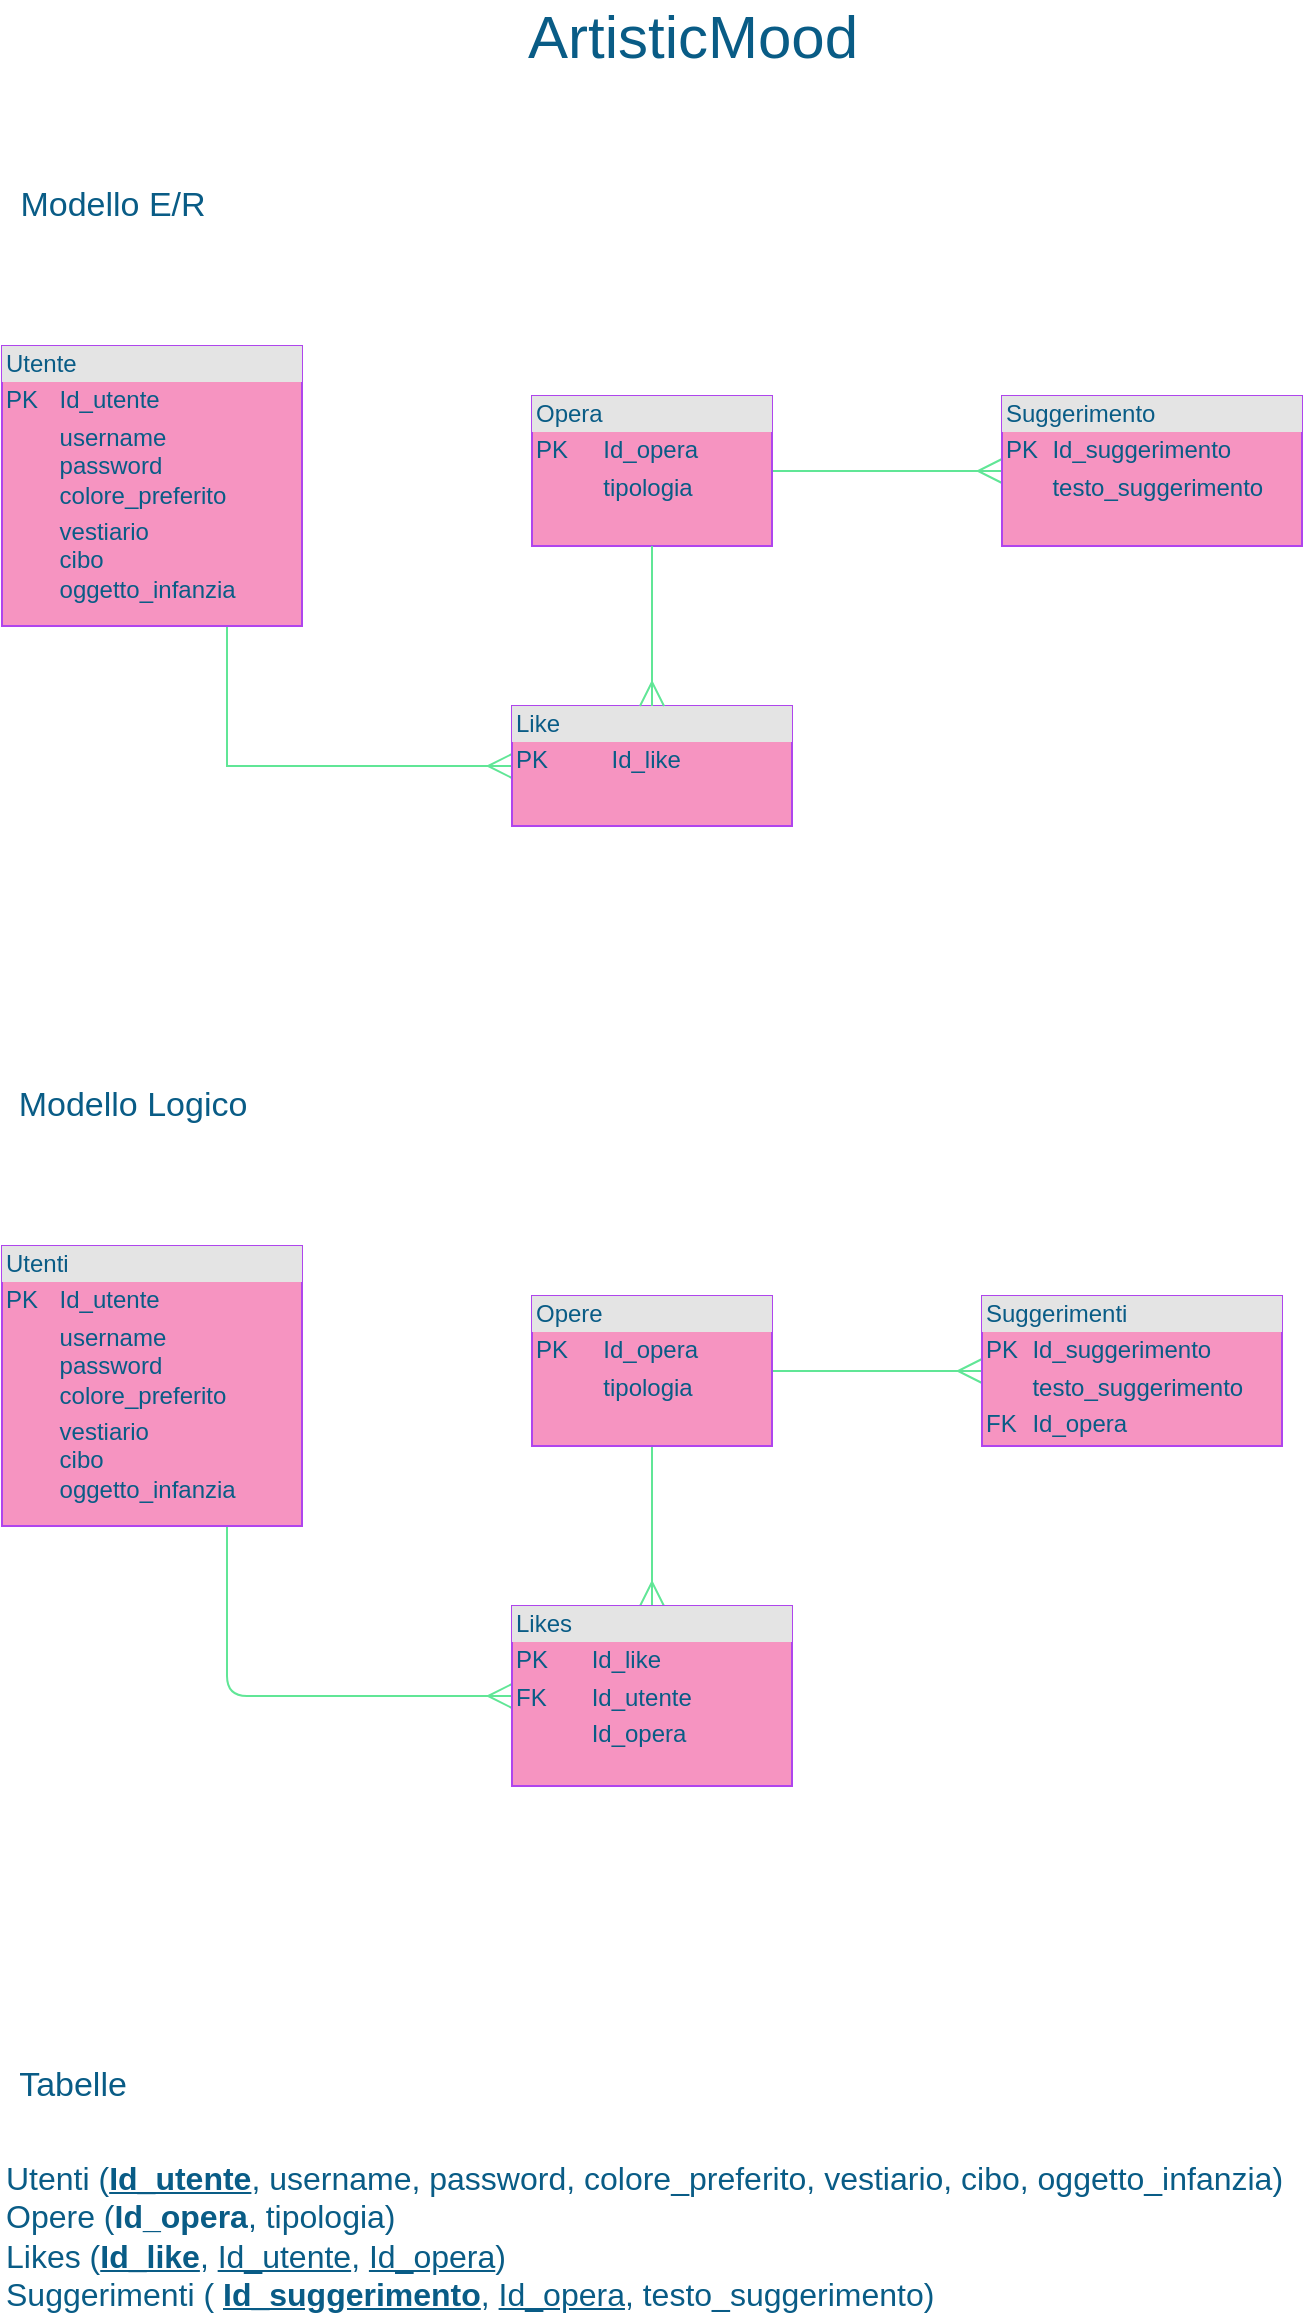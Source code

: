 <mxfile version="14.6.11" type="github">
  <diagram id="YEk6cOGVzoyI47wU4SEu" name="Page-1">
    <mxGraphModel dx="868" dy="1651" grid="1" gridSize="10" guides="1" tooltips="1" connect="1" arrows="1" fold="1" page="1" pageScale="1" pageWidth="827" pageHeight="1169" math="0" shadow="0">
      <root>
        <mxCell id="0" />
        <mxCell id="1" parent="0" />
        <mxCell id="E_Kgd9L_7hM_zR-H3gjs-1" style="edgeStyle=orthogonalEdgeStyle;rounded=0;orthogonalLoop=1;jettySize=auto;html=1;exitX=0.75;exitY=1;exitDx=0;exitDy=0;entryX=0;entryY=0.5;entryDx=0;entryDy=0;endArrow=ERmany;endFill=0;endSize=10;strokeColor=#60E696;fontColor=#095C86;" edge="1" parent="1" source="72-EGqW2jPlPPwS6QdKg-2" target="72-EGqW2jPlPPwS6QdKg-6">
          <mxGeometry relative="1" as="geometry" />
        </mxCell>
        <mxCell id="72-EGqW2jPlPPwS6QdKg-2" value="&lt;div style=&quot;box-sizing: border-box ; width: 100% ; background: #e4e4e4 ; padding: 2px&quot;&gt;Utente&lt;/div&gt;&lt;table style=&quot;width: 100% ; font-size: 1em&quot; cellpadding=&quot;2&quot; cellspacing=&quot;0&quot;&gt;&lt;tbody&gt;&lt;tr&gt;&lt;td&gt;PK&lt;/td&gt;&lt;td&gt;Id_utente&lt;br&gt;&lt;/td&gt;&lt;/tr&gt;&lt;tr&gt;&lt;td&gt;&lt;br&gt;&lt;/td&gt;&lt;td&gt;username&lt;br&gt;password&lt;br&gt;colore_preferito&lt;/td&gt;&lt;/tr&gt;&lt;tr&gt;&lt;td&gt;&lt;/td&gt;&lt;td&gt;vestiario&lt;br&gt;cibo&lt;br&gt;oggetto_infanzia&lt;br&gt;&lt;/td&gt;&lt;/tr&gt;&lt;/tbody&gt;&lt;/table&gt;" style="verticalAlign=top;align=left;overflow=fill;html=1;fillColor=#F694C1;strokeColor=#AF45ED;fontColor=#095C86;" parent="1" vertex="1">
          <mxGeometry x="40" y="-140" width="150" height="140" as="geometry" />
        </mxCell>
        <mxCell id="E_Kgd9L_7hM_zR-H3gjs-21" style="edgeStyle=orthogonalEdgeStyle;curved=0;rounded=1;sketch=0;orthogonalLoop=1;jettySize=auto;html=1;exitX=1;exitY=0.5;exitDx=0;exitDy=0;entryX=0;entryY=0.5;entryDx=0;entryDy=0;startArrow=none;startFill=0;endArrow=ERmany;endFill=0;startSize=10;endSize=10;strokeColor=#60E696;fontColor=#095C86;" edge="1" parent="1" source="72-EGqW2jPlPPwS6QdKg-3" target="E_Kgd9L_7hM_zR-H3gjs-20">
          <mxGeometry relative="1" as="geometry" />
        </mxCell>
        <mxCell id="72-EGqW2jPlPPwS6QdKg-3" value="&lt;div style=&quot;box-sizing: border-box ; width: 100% ; background: #e4e4e4 ; padding: 2px&quot;&gt;Opera&lt;/div&gt;&lt;table style=&quot;width: 100% ; font-size: 1em&quot; cellpadding=&quot;2&quot; cellspacing=&quot;0&quot;&gt;&lt;tbody&gt;&lt;tr&gt;&lt;td&gt;PK&lt;/td&gt;&lt;td&gt;Id_opera&lt;/td&gt;&lt;/tr&gt;&lt;tr&gt;&lt;td&gt;&lt;br&gt;&lt;/td&gt;&lt;td&gt;tipologia&lt;/td&gt;&lt;/tr&gt;&lt;tr&gt;&lt;td&gt;&lt;/td&gt;&lt;td&gt;&lt;br&gt;&lt;/td&gt;&lt;/tr&gt;&lt;/tbody&gt;&lt;/table&gt;" style="verticalAlign=top;align=left;overflow=fill;html=1;fillColor=#F694C1;strokeColor=#AF45ED;fontColor=#095C86;" parent="1" vertex="1">
          <mxGeometry x="305" y="-115" width="120" height="75" as="geometry" />
        </mxCell>
        <mxCell id="72-EGqW2jPlPPwS6QdKg-6" value="&lt;div style=&quot;box-sizing: border-box ; width: 100% ; background: #e4e4e4 ; padding: 2px&quot;&gt;Like&lt;/div&gt;&lt;table style=&quot;width: 100% ; font-size: 1em&quot; cellpadding=&quot;2&quot; cellspacing=&quot;0&quot;&gt;&lt;tbody&gt;&lt;tr&gt;&lt;td&gt;PK&lt;/td&gt;&lt;td&gt;Id_like&lt;/td&gt;&lt;/tr&gt;&lt;tr&gt;&lt;td&gt;&lt;br&gt;&lt;/td&gt;&lt;td&gt;&lt;br&gt;&lt;/td&gt;&lt;/tr&gt;&lt;tr&gt;&lt;td&gt;&lt;/td&gt;&lt;td&gt;&lt;br&gt;&lt;/td&gt;&lt;/tr&gt;&lt;/tbody&gt;&lt;/table&gt;" style="verticalAlign=top;align=left;overflow=fill;html=1;fillColor=#F694C1;strokeColor=#AF45ED;fontColor=#095C86;" parent="1" vertex="1">
          <mxGeometry x="295" y="40" width="140" height="60" as="geometry" />
        </mxCell>
        <mxCell id="72-EGqW2jPlPPwS6QdKg-8" value="" style="endArrow=ERmany;endFill=0;endSize=10;html=1;exitX=0.5;exitY=1;exitDx=0;exitDy=0;startArrow=none;startFill=0;startSize=10;entryX=0.5;entryY=0;entryDx=0;entryDy=0;strokeColor=#60E696;fontColor=#095C86;" parent="1" source="72-EGqW2jPlPPwS6QdKg-3" target="72-EGqW2jPlPPwS6QdKg-6" edge="1">
          <mxGeometry width="160" relative="1" as="geometry">
            <mxPoint x="570" y="270" as="sourcePoint" />
            <mxPoint x="450" y="105" as="targetPoint" />
          </mxGeometry>
        </mxCell>
        <mxCell id="8U3308qfGjmyrE-gQlcl-1" value="&lt;font style=&quot;font-size: 17px&quot;&gt;Modello E/R&lt;/font&gt;" style="text;html=1;resizable=0;autosize=1;align=center;verticalAlign=middle;points=[];fillColor=none;strokeColor=none;rounded=0;sketch=0;fontColor=#095C86;" parent="1" vertex="1">
          <mxGeometry x="40" y="-220" width="110" height="20" as="geometry" />
        </mxCell>
        <mxCell id="8U3308qfGjmyrE-gQlcl-2" value="&lt;font style=&quot;font-size: 30px&quot;&gt;ArtisticMood&lt;/font&gt;" style="text;html=1;resizable=0;autosize=1;align=center;verticalAlign=middle;points=[];fillColor=none;strokeColor=none;rounded=0;sketch=0;fontColor=#095C86;" parent="1" vertex="1">
          <mxGeometry x="295" y="-310" width="180" height="30" as="geometry" />
        </mxCell>
        <mxCell id="E_Kgd9L_7hM_zR-H3gjs-4" value="&lt;font style=&quot;font-size: 17px&quot;&gt;Modello Logico&lt;/font&gt;" style="text;html=1;resizable=0;autosize=1;align=center;verticalAlign=middle;points=[];fillColor=none;strokeColor=none;rounded=0;sketch=0;fontColor=#095C86;" vertex="1" parent="1">
          <mxGeometry x="40" y="230" width="130" height="20" as="geometry" />
        </mxCell>
        <mxCell id="E_Kgd9L_7hM_zR-H3gjs-12" style="edgeStyle=orthogonalEdgeStyle;curved=0;rounded=1;sketch=0;orthogonalLoop=1;jettySize=auto;html=1;exitX=0.75;exitY=1;exitDx=0;exitDy=0;entryX=0;entryY=0.5;entryDx=0;entryDy=0;startArrow=none;startFill=0;endArrow=ERmany;endFill=0;startSize=10;endSize=10;strokeColor=#60E696;fontColor=#095C86;" edge="1" parent="1" source="E_Kgd9L_7hM_zR-H3gjs-5" target="E_Kgd9L_7hM_zR-H3gjs-10">
          <mxGeometry relative="1" as="geometry" />
        </mxCell>
        <mxCell id="E_Kgd9L_7hM_zR-H3gjs-5" value="&lt;div style=&quot;box-sizing: border-box ; width: 100% ; background: #e4e4e4 ; padding: 2px&quot;&gt;Utenti&lt;/div&gt;&lt;table style=&quot;width: 100% ; font-size: 1em&quot; cellpadding=&quot;2&quot; cellspacing=&quot;0&quot;&gt;&lt;tbody&gt;&lt;tr&gt;&lt;td&gt;PK&lt;/td&gt;&lt;td&gt;Id_utente&lt;br&gt;&lt;/td&gt;&lt;/tr&gt;&lt;tr&gt;&lt;td&gt;&lt;br&gt;&lt;/td&gt;&lt;td&gt;username&lt;br&gt;password&lt;br&gt;colore_preferito&lt;/td&gt;&lt;/tr&gt;&lt;tr&gt;&lt;td&gt;&lt;/td&gt;&lt;td&gt;vestiario&lt;br&gt;cibo&lt;br&gt;oggetto_infanzia&lt;br&gt;&lt;/td&gt;&lt;/tr&gt;&lt;/tbody&gt;&lt;/table&gt;" style="verticalAlign=top;align=left;overflow=fill;html=1;fillColor=#F694C1;strokeColor=#AF45ED;fontColor=#095C86;" vertex="1" parent="1">
          <mxGeometry x="40" y="310" width="150" height="140" as="geometry" />
        </mxCell>
        <mxCell id="E_Kgd9L_7hM_zR-H3gjs-11" style="edgeStyle=orthogonalEdgeStyle;curved=0;rounded=1;sketch=0;orthogonalLoop=1;jettySize=auto;html=1;entryX=0.5;entryY=0;entryDx=0;entryDy=0;endArrow=ERmany;endFill=0;endSize=10;startArrow=none;startFill=0;startSize=10;exitX=0.5;exitY=1;exitDx=0;exitDy=0;strokeColor=#60E696;fontColor=#095C86;" edge="1" parent="1" source="E_Kgd9L_7hM_zR-H3gjs-6" target="E_Kgd9L_7hM_zR-H3gjs-10">
          <mxGeometry relative="1" as="geometry">
            <mxPoint x="400" y="578" as="sourcePoint" />
          </mxGeometry>
        </mxCell>
        <mxCell id="E_Kgd9L_7hM_zR-H3gjs-23" style="edgeStyle=orthogonalEdgeStyle;curved=0;rounded=1;sketch=0;orthogonalLoop=1;jettySize=auto;html=1;exitX=1;exitY=0.5;exitDx=0;exitDy=0;entryX=0;entryY=0.5;entryDx=0;entryDy=0;startArrow=none;startFill=0;endArrow=ERmany;endFill=0;startSize=10;endSize=10;strokeColor=#60E696;fontColor=#095C86;" edge="1" parent="1" source="E_Kgd9L_7hM_zR-H3gjs-6" target="E_Kgd9L_7hM_zR-H3gjs-22">
          <mxGeometry relative="1" as="geometry" />
        </mxCell>
        <mxCell id="E_Kgd9L_7hM_zR-H3gjs-6" value="&lt;div style=&quot;box-sizing: border-box ; width: 100% ; background: #e4e4e4 ; padding: 2px&quot;&gt;Opere&lt;/div&gt;&lt;table style=&quot;width: 100% ; font-size: 1em&quot; cellpadding=&quot;2&quot; cellspacing=&quot;0&quot;&gt;&lt;tbody&gt;&lt;tr&gt;&lt;td&gt;PK&lt;/td&gt;&lt;td&gt;Id_opera&lt;/td&gt;&lt;/tr&gt;&lt;tr&gt;&lt;td&gt;&lt;br&gt;&lt;/td&gt;&lt;td&gt;tipologia&lt;/td&gt;&lt;/tr&gt;&lt;tr&gt;&lt;td&gt;&lt;br&gt;&lt;/td&gt;&lt;td&gt;&lt;br&gt;&lt;/td&gt;&lt;/tr&gt;&lt;/tbody&gt;&lt;/table&gt;" style="verticalAlign=top;align=left;overflow=fill;html=1;fillColor=#F694C1;strokeColor=#AF45ED;fontColor=#095C86;" vertex="1" parent="1">
          <mxGeometry x="305" y="335" width="120" height="75" as="geometry" />
        </mxCell>
        <mxCell id="E_Kgd9L_7hM_zR-H3gjs-10" value="&lt;div style=&quot;box-sizing: border-box ; width: 100% ; background: #e4e4e4 ; padding: 2px&quot;&gt;Likes&lt;/div&gt;&lt;table style=&quot;width: 100% ; font-size: 1em&quot; cellpadding=&quot;2&quot; cellspacing=&quot;0&quot;&gt;&lt;tbody&gt;&lt;tr&gt;&lt;td&gt;PK&lt;/td&gt;&lt;td&gt;Id_like&lt;/td&gt;&lt;/tr&gt;&lt;tr&gt;&lt;td&gt;FK&lt;/td&gt;&lt;td&gt;Id_utente&lt;/td&gt;&lt;/tr&gt;&lt;tr&gt;&lt;td&gt;&lt;/td&gt;&lt;td&gt;Id_opera&lt;/td&gt;&lt;/tr&gt;&lt;/tbody&gt;&lt;/table&gt;" style="verticalAlign=top;align=left;overflow=fill;html=1;fillColor=#F694C1;strokeColor=#AF45ED;fontColor=#095C86;" vertex="1" parent="1">
          <mxGeometry x="295" y="490" width="140" height="90" as="geometry" />
        </mxCell>
        <mxCell id="E_Kgd9L_7hM_zR-H3gjs-18" value="&lt;span style=&quot;font-size: 17px&quot;&gt;Tabelle&lt;/span&gt;" style="text;html=1;resizable=0;autosize=1;align=center;verticalAlign=middle;points=[];fillColor=none;strokeColor=none;rounded=0;sketch=0;fontColor=#095C86;" vertex="1" parent="1">
          <mxGeometry x="40" y="720" width="70" height="20" as="geometry" />
        </mxCell>
        <mxCell id="E_Kgd9L_7hM_zR-H3gjs-19" value="&lt;font style=&quot;font-size: 16px&quot;&gt;Utenti (&lt;u&gt;&lt;b&gt;Id_utente&lt;/b&gt;&lt;/u&gt;, username, password, colore_preferito, vestiario, cibo, oggetto_infanzia)&lt;br&gt;Opere (&lt;b&gt;Id_opera&lt;/b&gt;, tipologia)&lt;br&gt;Likes (&lt;u&gt;&lt;b&gt;Id_like&lt;/b&gt;&lt;/u&gt;, &lt;u&gt;Id_utente&lt;/u&gt;, &lt;u&gt;Id_opera&lt;/u&gt;)&lt;br&gt;Suggerimenti ( &lt;u&gt;&lt;b&gt;Id_suggerimento&lt;/b&gt;&lt;/u&gt;, &lt;u&gt;Id_opera&lt;/u&gt;, testo_suggerimento)&lt;/font&gt;" style="text;html=1;resizable=0;autosize=1;align=left;verticalAlign=middle;points=[];fillColor=none;strokeColor=none;rounded=0;sketch=0;fontColor=#095C86;" vertex="1" parent="1">
          <mxGeometry x="40" y="770" width="650" height="70" as="geometry" />
        </mxCell>
        <mxCell id="E_Kgd9L_7hM_zR-H3gjs-20" value="&lt;div style=&quot;box-sizing: border-box ; width: 100% ; background: #e4e4e4 ; padding: 2px&quot;&gt;Suggerimento&lt;/div&gt;&lt;table style=&quot;width: 100% ; font-size: 1em&quot; cellpadding=&quot;2&quot; cellspacing=&quot;0&quot;&gt;&lt;tbody&gt;&lt;tr&gt;&lt;td&gt;PK&lt;/td&gt;&lt;td&gt;Id_suggerimento&lt;/td&gt;&lt;/tr&gt;&lt;tr&gt;&lt;td&gt;&lt;br&gt;&lt;/td&gt;&lt;td&gt;testo_suggerimento&lt;/td&gt;&lt;/tr&gt;&lt;tr&gt;&lt;td&gt;&lt;/td&gt;&lt;td&gt;&lt;br&gt;&lt;/td&gt;&lt;/tr&gt;&lt;/tbody&gt;&lt;/table&gt;" style="verticalAlign=top;align=left;overflow=fill;html=1;fillColor=#F694C1;strokeColor=#AF45ED;fontColor=#095C86;" vertex="1" parent="1">
          <mxGeometry x="540" y="-115" width="150" height="75" as="geometry" />
        </mxCell>
        <mxCell id="E_Kgd9L_7hM_zR-H3gjs-22" value="&lt;div style=&quot;box-sizing: border-box ; width: 100% ; background: #e4e4e4 ; padding: 2px&quot;&gt;Suggerimenti&lt;/div&gt;&lt;table style=&quot;width: 100% ; font-size: 1em&quot; cellpadding=&quot;2&quot; cellspacing=&quot;0&quot;&gt;&lt;tbody&gt;&lt;tr&gt;&lt;td&gt;PK&lt;/td&gt;&lt;td&gt;Id_suggerimento&lt;/td&gt;&lt;/tr&gt;&lt;tr&gt;&lt;td&gt;&lt;br&gt;&lt;/td&gt;&lt;td&gt;testo_suggerimento&lt;/td&gt;&lt;/tr&gt;&lt;tr&gt;&lt;td&gt;FK&lt;/td&gt;&lt;td&gt;Id_opera&lt;/td&gt;&lt;/tr&gt;&lt;/tbody&gt;&lt;/table&gt;" style="verticalAlign=top;align=left;overflow=fill;html=1;fillColor=#F694C1;strokeColor=#AF45ED;fontColor=#095C86;" vertex="1" parent="1">
          <mxGeometry x="530" y="335" width="150" height="75" as="geometry" />
        </mxCell>
      </root>
    </mxGraphModel>
  </diagram>
</mxfile>
